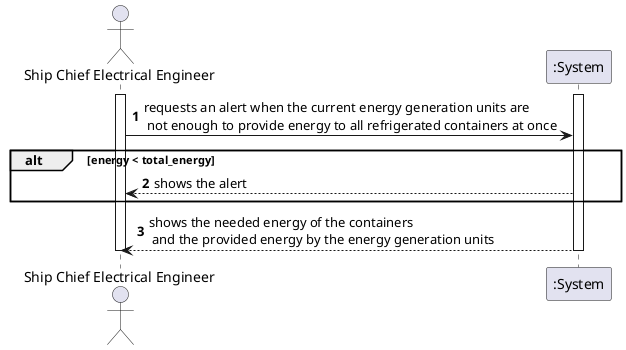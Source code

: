 @startuml
'https://plantuml.com/sequence-diagram

autonumber

actor " Ship Chief Electrical Engineer" as SCEE
participant ":System" as S
activate SCEE
activate S
SCEE -> S: requests an alert when the current energy generation units are\n not enough to provide energy to all refrigerated containers at once
alt energy < total_energy
SCEE <-- S: shows the alert
end
SCEE <-- S: shows the needed energy of the containers\n and the provided energy by the energy generation units
deactivate S
deactivate SCEE
@enduml